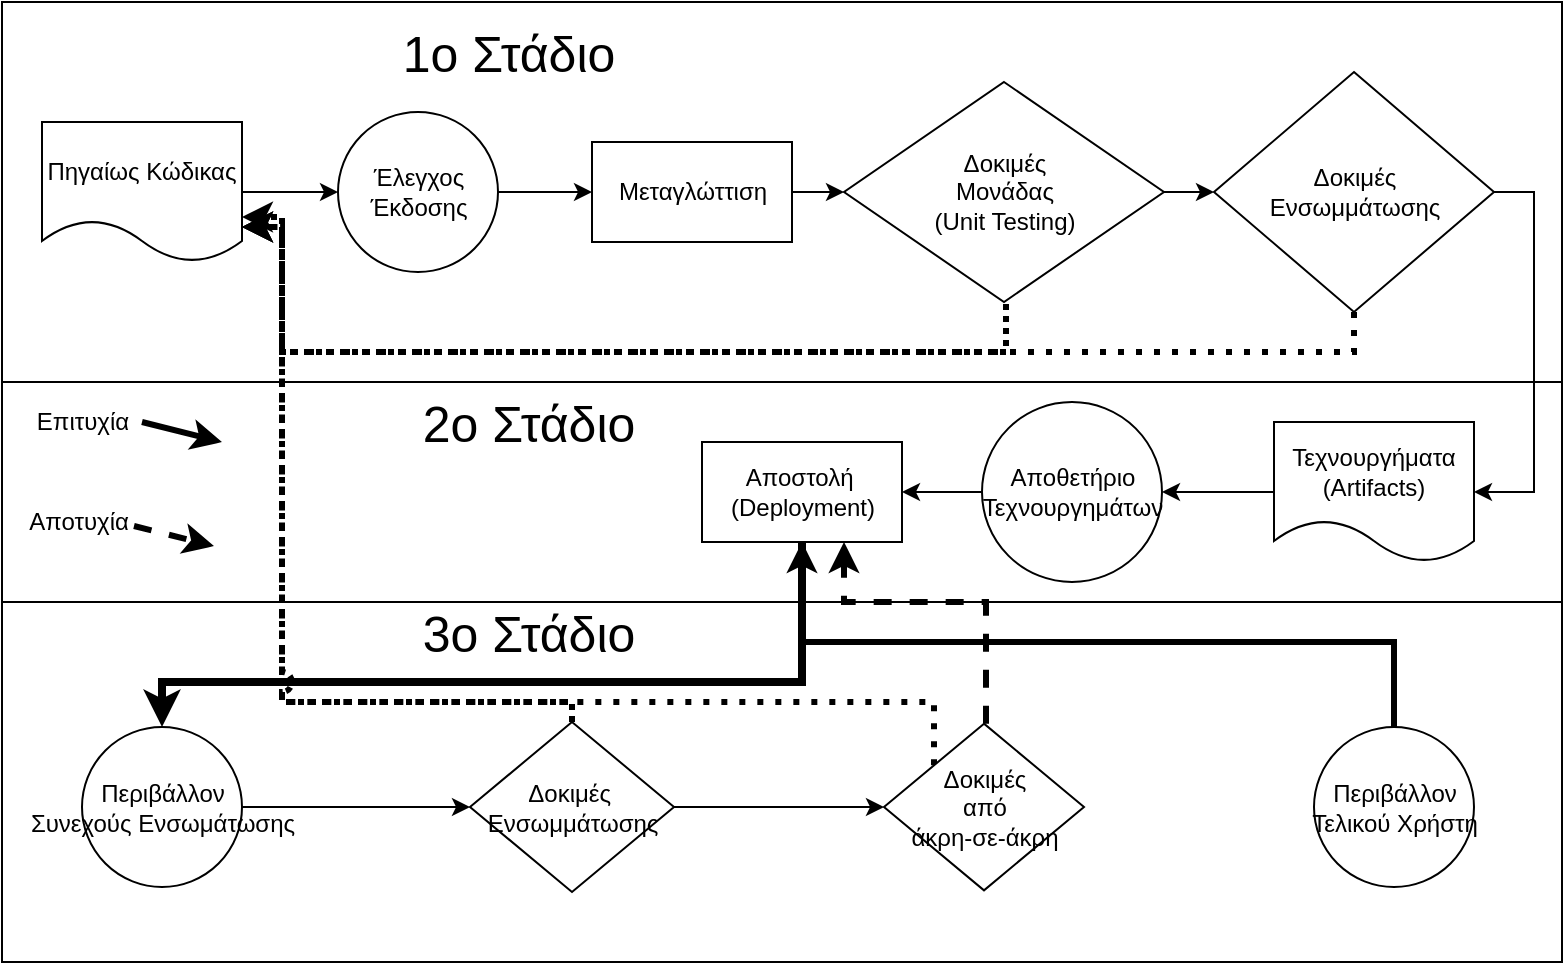 <mxfile version="20.2.3" type="device"><diagram id="A9tUmnbXQp9NDZlZe4s-" name="Page-1"><mxGraphModel dx="1038" dy="641" grid="1" gridSize="10" guides="1" tooltips="1" connect="1" arrows="1" fold="1" page="1" pageScale="1" pageWidth="850" pageHeight="1100" math="0" shadow="0"><root><mxCell id="0"/><mxCell id="1" parent="0"/><mxCell id="KaZCi0sJ2nKvGefDECu4-17" value="" style="html=1;dashed=0;whitespace=wrap;" parent="1" vertex="1"><mxGeometry x="30" y="360" width="780" height="180" as="geometry"/></mxCell><mxCell id="KaZCi0sJ2nKvGefDECu4-15" value="" style="html=1;dashed=0;whitespace=wrap;" parent="1" vertex="1"><mxGeometry x="30" y="250" width="780" height="110" as="geometry"/></mxCell><mxCell id="KaZCi0sJ2nKvGefDECu4-14" value="" style="html=1;dashed=0;whitespace=wrap;" parent="1" vertex="1"><mxGeometry x="30" y="60" width="780" height="190" as="geometry"/></mxCell><mxCell id="KaZCi0sJ2nKvGefDECu4-21" style="edgeStyle=orthogonalEdgeStyle;rounded=0;orthogonalLoop=1;jettySize=auto;html=1;exitX=1;exitY=0.5;exitDx=0;exitDy=0;entryX=0;entryY=0.5;entryDx=0;entryDy=0;fontSize=25;" parent="1" source="KaZCi0sJ2nKvGefDECu4-2" target="KaZCi0sJ2nKvGefDECu4-3" edge="1"><mxGeometry relative="1" as="geometry"/></mxCell><mxCell id="KaZCi0sJ2nKvGefDECu4-2" value="Πηγαίως Κώδικας" style="shape=document;whiteSpace=wrap;html=1;boundedLbl=1;dashed=0;flipH=1;" parent="1" vertex="1"><mxGeometry x="50" y="120" width="100" height="70" as="geometry"/></mxCell><mxCell id="77ymjVAsThkhJfjV5skS-1" style="edgeStyle=orthogonalEdgeStyle;rounded=0;orthogonalLoop=1;jettySize=auto;html=1;exitX=1;exitY=0.5;exitDx=0;exitDy=0;entryX=0;entryY=0.5;entryDx=0;entryDy=0;" parent="1" source="KaZCi0sJ2nKvGefDECu4-3" target="KaZCi0sJ2nKvGefDECu4-4" edge="1"><mxGeometry relative="1" as="geometry"/></mxCell><mxCell id="KaZCi0sJ2nKvGefDECu4-3" value="Έλεγχος &lt;br&gt;Έκδοσης" style="shape=ellipse;html=1;dashed=0;whitespace=wrap;aspect=fixed;perimeter=ellipsePerimeter;" parent="1" vertex="1"><mxGeometry x="198" y="115" width="80" height="80" as="geometry"/></mxCell><mxCell id="77ymjVAsThkhJfjV5skS-3" style="edgeStyle=orthogonalEdgeStyle;rounded=0;orthogonalLoop=1;jettySize=auto;html=1;exitX=1;exitY=0.5;exitDx=0;exitDy=0;entryX=0;entryY=0.5;entryDx=0;entryDy=0;" parent="1" source="KaZCi0sJ2nKvGefDECu4-4" target="KaZCi0sJ2nKvGefDECu4-5" edge="1"><mxGeometry relative="1" as="geometry"/></mxCell><mxCell id="KaZCi0sJ2nKvGefDECu4-4" value="Μεταγλώττιση" style="html=1;dashed=0;whitespace=wrap;" parent="1" vertex="1"><mxGeometry x="325" y="130" width="100" height="50" as="geometry"/></mxCell><mxCell id="77ymjVAsThkhJfjV5skS-2" style="edgeStyle=orthogonalEdgeStyle;rounded=0;orthogonalLoop=1;jettySize=auto;html=1;exitX=1;exitY=0.5;exitDx=0;exitDy=0;entryX=0;entryY=0.5;entryDx=0;entryDy=0;" parent="1" source="KaZCi0sJ2nKvGefDECu4-5" target="KaZCi0sJ2nKvGefDECu4-6" edge="1"><mxGeometry relative="1" as="geometry"/></mxCell><mxCell id="77ymjVAsThkhJfjV5skS-7" style="edgeStyle=orthogonalEdgeStyle;rounded=0;orthogonalLoop=1;jettySize=auto;html=1;exitX=0.5;exitY=1;exitDx=0;exitDy=0;entryX=1;entryY=0.75;entryDx=0;entryDy=0;strokeWidth=3;dashed=1;dashPattern=1 1;jumpStyle=gap;" parent="1" edge="1"><mxGeometry relative="1" as="geometry"><mxPoint x="532" y="205" as="sourcePoint"/><mxPoint x="150" y="167.5" as="targetPoint"/><Array as="points"><mxPoint x="532" y="235"/><mxPoint x="170" y="235"/><mxPoint x="170" y="168"/></Array></mxGeometry></mxCell><mxCell id="KaZCi0sJ2nKvGefDECu4-5" value="Δοκιμές&lt;br&gt;Μονάδας&lt;br&gt;(Unit Testing)" style="shape=rhombus;html=1;dashed=0;whitespace=wrap;perimeter=rhombusPerimeter;" parent="1" vertex="1"><mxGeometry x="451" y="100" width="160" height="110" as="geometry"/></mxCell><mxCell id="77ymjVAsThkhJfjV5skS-5" style="edgeStyle=orthogonalEdgeStyle;rounded=0;orthogonalLoop=1;jettySize=auto;html=1;exitX=1;exitY=0.5;exitDx=0;exitDy=0;entryX=1;entryY=0.5;entryDx=0;entryDy=0;" parent="1" source="KaZCi0sJ2nKvGefDECu4-6" target="KaZCi0sJ2nKvGefDECu4-7" edge="1"><mxGeometry relative="1" as="geometry"/></mxCell><mxCell id="77ymjVAsThkhJfjV5skS-6" style="edgeStyle=orthogonalEdgeStyle;rounded=0;orthogonalLoop=1;jettySize=auto;html=1;exitX=0.5;exitY=1;exitDx=0;exitDy=0;entryX=1;entryY=0.75;entryDx=0;entryDy=0;dashed=1;dashPattern=1 2;jumpStyle=arc;strokeWidth=3;" parent="1" source="KaZCi0sJ2nKvGefDECu4-6" target="KaZCi0sJ2nKvGefDECu4-2" edge="1"><mxGeometry relative="1" as="geometry"><Array as="points"><mxPoint x="706" y="235"/><mxPoint x="170" y="235"/><mxPoint x="170" y="172"/></Array></mxGeometry></mxCell><mxCell id="KaZCi0sJ2nKvGefDECu4-6" value="Δοκιμές&lt;br&gt;Ενσωμμάτωσης" style="shape=rhombus;html=1;dashed=0;whitespace=wrap;perimeter=rhombusPerimeter;" parent="1" vertex="1"><mxGeometry x="636" y="95" width="140" height="120" as="geometry"/></mxCell><mxCell id="77ymjVAsThkhJfjV5skS-8" style="edgeStyle=orthogonalEdgeStyle;rounded=0;orthogonalLoop=1;jettySize=auto;html=1;exitX=0;exitY=0.5;exitDx=0;exitDy=0;entryX=1;entryY=0.5;entryDx=0;entryDy=0;" parent="1" source="KaZCi0sJ2nKvGefDECu4-7" target="KaZCi0sJ2nKvGefDECu4-8" edge="1"><mxGeometry relative="1" as="geometry"/></mxCell><mxCell id="KaZCi0sJ2nKvGefDECu4-7" value="Τεχνουργήματα&lt;br&gt;(Artifacts)" style="shape=document;whiteSpace=wrap;html=1;boundedLbl=1;dashed=0;flipH=1;" parent="1" vertex="1"><mxGeometry x="666" y="270" width="100" height="70" as="geometry"/></mxCell><mxCell id="77ymjVAsThkhJfjV5skS-9" style="edgeStyle=orthogonalEdgeStyle;rounded=0;orthogonalLoop=1;jettySize=auto;html=1;exitX=0;exitY=0.5;exitDx=0;exitDy=0;entryX=1;entryY=0.5;entryDx=0;entryDy=0;" parent="1" source="KaZCi0sJ2nKvGefDECu4-8" target="KaZCi0sJ2nKvGefDECu4-9" edge="1"><mxGeometry relative="1" as="geometry"/></mxCell><mxCell id="KaZCi0sJ2nKvGefDECu4-8" value="Αποθετήριο&lt;br&gt;Τεχνουργημάτων" style="shape=ellipse;html=1;dashed=0;whitespace=wrap;aspect=fixed;perimeter=ellipsePerimeter;" parent="1" vertex="1"><mxGeometry x="520" y="260" width="90" height="90" as="geometry"/></mxCell><mxCell id="77ymjVAsThkhJfjV5skS-11" style="edgeStyle=orthogonalEdgeStyle;rounded=0;orthogonalLoop=1;jettySize=auto;html=1;exitX=0.5;exitY=1;exitDx=0;exitDy=0;strokeWidth=4;" parent="1" source="KaZCi0sJ2nKvGefDECu4-9" target="KaZCi0sJ2nKvGefDECu4-10" edge="1"><mxGeometry relative="1" as="geometry"><Array as="points"><mxPoint x="430" y="400"/><mxPoint x="110" y="400"/></Array></mxGeometry></mxCell><mxCell id="KaZCi0sJ2nKvGefDECu4-9" value="Αποστολή&amp;nbsp;&lt;br&gt;(Deployment)" style="html=1;dashed=0;whitespace=wrap;" parent="1" vertex="1"><mxGeometry x="380" y="280" width="100" height="50" as="geometry"/></mxCell><mxCell id="77ymjVAsThkhJfjV5skS-13" style="edgeStyle=orthogonalEdgeStyle;rounded=0;orthogonalLoop=1;jettySize=auto;html=1;exitX=1;exitY=0.5;exitDx=0;exitDy=0;" parent="1" source="KaZCi0sJ2nKvGefDECu4-10" target="KaZCi0sJ2nKvGefDECu4-12" edge="1"><mxGeometry relative="1" as="geometry"/></mxCell><mxCell id="KaZCi0sJ2nKvGefDECu4-10" value="Περιβάλλον&lt;br&gt;Συνεχούς Ενσωμάτωσης" style="shape=ellipse;html=1;dashed=0;whitespace=wrap;aspect=fixed;perimeter=ellipsePerimeter;flipH=1;" parent="1" vertex="1"><mxGeometry x="70" y="422.5" width="80" height="80" as="geometry"/></mxCell><mxCell id="77ymjVAsThkhJfjV5skS-12" style="edgeStyle=orthogonalEdgeStyle;rounded=0;orthogonalLoop=1;jettySize=auto;html=1;exitX=0.5;exitY=0;exitDx=0;exitDy=0;entryX=0.5;entryY=1;entryDx=0;entryDy=0;strokeWidth=3;" parent="1" source="KaZCi0sJ2nKvGefDECu4-11" target="KaZCi0sJ2nKvGefDECu4-9" edge="1"><mxGeometry relative="1" as="geometry"><Array as="points"><mxPoint x="726" y="380"/><mxPoint x="430" y="380"/></Array></mxGeometry></mxCell><mxCell id="KaZCi0sJ2nKvGefDECu4-11" value="Περιβάλλον&lt;br&gt;Τελικού Χρήστη" style="shape=ellipse;html=1;dashed=0;whitespace=wrap;aspect=fixed;perimeter=ellipsePerimeter;flipH=1;" parent="1" vertex="1"><mxGeometry x="686" y="422.5" width="80" height="80" as="geometry"/></mxCell><mxCell id="77ymjVAsThkhJfjV5skS-14" style="edgeStyle=orthogonalEdgeStyle;rounded=0;orthogonalLoop=1;jettySize=auto;html=1;exitX=1;exitY=0.5;exitDx=0;exitDy=0;entryX=0;entryY=0.5;entryDx=0;entryDy=0;" parent="1" source="KaZCi0sJ2nKvGefDECu4-12" target="KaZCi0sJ2nKvGefDECu4-13" edge="1"><mxGeometry relative="1" as="geometry"/></mxCell><mxCell id="77ymjVAsThkhJfjV5skS-17" style="edgeStyle=orthogonalEdgeStyle;rounded=0;orthogonalLoop=1;jettySize=auto;html=1;exitX=0.5;exitY=0;exitDx=0;exitDy=0;entryX=1;entryY=0.75;entryDx=0;entryDy=0;dashed=1;dashPattern=1 1;strokeWidth=3;jumpStyle=arc;" parent="1" source="KaZCi0sJ2nKvGefDECu4-12" target="KaZCi0sJ2nKvGefDECu4-2" edge="1"><mxGeometry relative="1" as="geometry"><Array as="points"><mxPoint x="315" y="410"/><mxPoint x="170" y="410"/><mxPoint x="170" y="173"/></Array></mxGeometry></mxCell><mxCell id="KaZCi0sJ2nKvGefDECu4-12" value="Δοκιμές&amp;nbsp;&lt;br&gt;Ενσωμμάτωσης" style="shape=rhombus;html=1;dashed=0;whitespace=wrap;perimeter=rhombusPerimeter;flipH=1;" parent="1" vertex="1"><mxGeometry x="264" y="420" width="102" height="85" as="geometry"/></mxCell><mxCell id="77ymjVAsThkhJfjV5skS-15" style="edgeStyle=orthogonalEdgeStyle;rounded=0;orthogonalLoop=1;jettySize=auto;html=1;exitX=0.5;exitY=0;exitDx=0;exitDy=0;strokeWidth=3;dashed=1;" parent="1" edge="1"><mxGeometry relative="1" as="geometry"><mxPoint x="522" y="420.835" as="sourcePoint"/><mxPoint x="451" y="330" as="targetPoint"/><Array as="points"><mxPoint x="522" y="360"/><mxPoint x="451" y="360"/></Array></mxGeometry></mxCell><mxCell id="77ymjVAsThkhJfjV5skS-16" style="edgeStyle=orthogonalEdgeStyle;rounded=0;orthogonalLoop=1;jettySize=auto;html=1;exitX=0;exitY=0;exitDx=0;exitDy=0;entryX=1;entryY=0.75;entryDx=0;entryDy=0;strokeWidth=3;dashed=1;dashPattern=1 2;jumpStyle=arc;" parent="1" source="KaZCi0sJ2nKvGefDECu4-13" target="KaZCi0sJ2nKvGefDECu4-2" edge="1"><mxGeometry relative="1" as="geometry"><Array as="points"><mxPoint x="496" y="410"/><mxPoint x="170" y="410"/><mxPoint x="170" y="173"/></Array></mxGeometry></mxCell><mxCell id="KaZCi0sJ2nKvGefDECu4-13" value="Δοκιμές&lt;br&gt;από&lt;br&gt;άκρη-σε-άκρη" style="shape=rhombus;html=1;dashed=0;whitespace=wrap;perimeter=rhombusPerimeter;flipH=1;" parent="1" vertex="1"><mxGeometry x="471" y="420.835" width="100" height="83.33" as="geometry"/></mxCell><mxCell id="KaZCi0sJ2nKvGefDECu4-18" value="&lt;font style=&quot;font-size: 25px&quot;&gt;1ο Στάδιο&lt;/font&gt;" style="text;html=1;align=center;verticalAlign=middle;resizable=0;points=[];autosize=1;strokeColor=none;fillColor=none;" parent="1" vertex="1"><mxGeometry x="223" y="75" width="120" height="20" as="geometry"/></mxCell><mxCell id="KaZCi0sJ2nKvGefDECu4-19" value="&lt;font style=&quot;font-size: 25px&quot;&gt;2ο Στάδιο&lt;/font&gt;" style="text;html=1;align=center;verticalAlign=middle;resizable=0;points=[];autosize=1;strokeColor=none;fillColor=none;" parent="1" vertex="1"><mxGeometry x="233" y="260" width="120" height="20" as="geometry"/></mxCell><mxCell id="KaZCi0sJ2nKvGefDECu4-20" value="&lt;font style=&quot;font-size: 25px&quot;&gt;3ο Στάδιο&lt;/font&gt;" style="text;html=1;align=center;verticalAlign=middle;resizable=0;points=[];autosize=1;strokeColor=none;fillColor=none;" parent="1" vertex="1"><mxGeometry x="233" y="365" width="120" height="20" as="geometry"/></mxCell><mxCell id="77ymjVAsThkhJfjV5skS-20" value="" style="endArrow=classic;html=1;rounded=0;strokeWidth=3;jumpStyle=arc;entryX=0.141;entryY=0.455;entryDx=0;entryDy=0;entryPerimeter=0;" parent="1" edge="1"><mxGeometry width="50" height="50" relative="1" as="geometry"><mxPoint x="100" y="270" as="sourcePoint"/><mxPoint x="139.98" y="280.05" as="targetPoint"/></mxGeometry></mxCell><mxCell id="77ymjVAsThkhJfjV5skS-21" value="" style="endArrow=classic;html=1;rounded=0;strokeWidth=3;jumpStyle=arc;entryX=0.141;entryY=0.455;entryDx=0;entryDy=0;entryPerimeter=0;dashed=1;" parent="1" edge="1"><mxGeometry width="50" height="50" relative="1" as="geometry"><mxPoint x="96" y="322" as="sourcePoint"/><mxPoint x="135.98" y="332.05" as="targetPoint"/></mxGeometry></mxCell><mxCell id="77ymjVAsThkhJfjV5skS-22" value="Επιτυχία" style="text;html=1;align=center;verticalAlign=middle;resizable=0;points=[];autosize=1;strokeColor=none;fillColor=none;" parent="1" vertex="1"><mxGeometry x="40" y="260" width="60" height="20" as="geometry"/></mxCell><mxCell id="77ymjVAsThkhJfjV5skS-23" value="Αποτυχία" style="text;html=1;align=center;verticalAlign=middle;resizable=0;points=[];autosize=1;strokeColor=none;fillColor=none;" parent="1" vertex="1"><mxGeometry x="33" y="310" width="70" height="20" as="geometry"/></mxCell></root></mxGraphModel></diagram></mxfile>